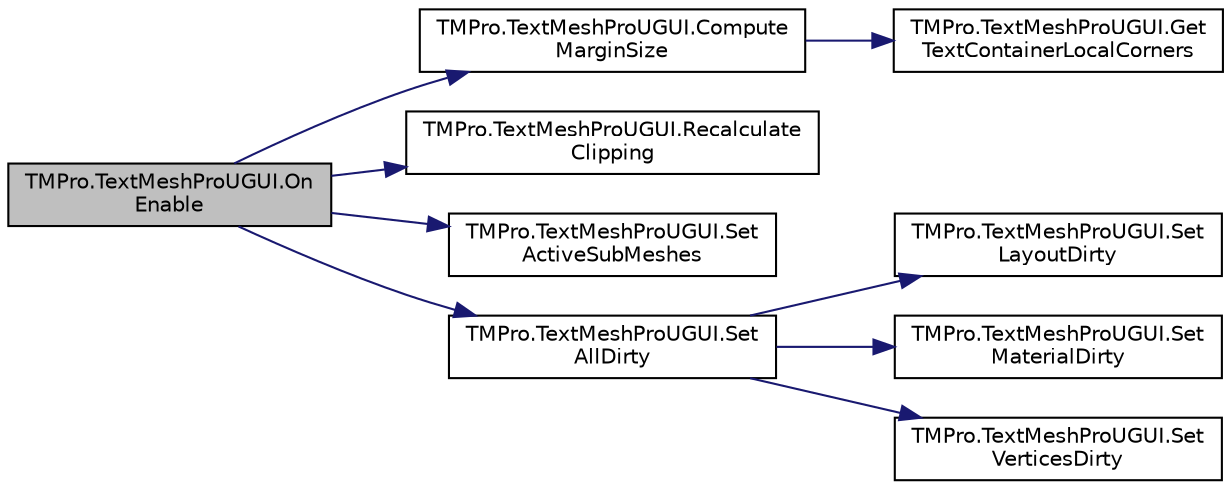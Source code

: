digraph "TMPro.TextMeshProUGUI.OnEnable"
{
 // LATEX_PDF_SIZE
  edge [fontname="Helvetica",fontsize="10",labelfontname="Helvetica",labelfontsize="10"];
  node [fontname="Helvetica",fontsize="10",shape=record];
  rankdir="LR";
  Node1 [label="TMPro.TextMeshProUGUI.On\lEnable",height=0.2,width=0.4,color="black", fillcolor="grey75", style="filled", fontcolor="black",tooltip=" "];
  Node1 -> Node2 [color="midnightblue",fontsize="10",style="solid",fontname="Helvetica"];
  Node2 [label="TMPro.TextMeshProUGUI.Compute\lMarginSize",height=0.2,width=0.4,color="black", fillcolor="white", style="filled",URL="$class_t_m_pro_1_1_text_mesh_pro_u_g_u_i.html#a585823ae58e0b54f1497ced737567a03",tooltip="Update the margin width and height"];
  Node2 -> Node3 [color="midnightblue",fontsize="10",style="solid",fontname="Helvetica"];
  Node3 [label="TMPro.TextMeshProUGUI.Get\lTextContainerLocalCorners",height=0.2,width=0.4,color="black", fillcolor="white", style="filled",URL="$class_t_m_pro_1_1_text_mesh_pro_u_g_u_i.html#a9061f9387fbed4095b88a7ad98a9bf90",tooltip="Method to return the local corners of the Text Container or RectTransform."];
  Node1 -> Node4 [color="midnightblue",fontsize="10",style="solid",fontname="Helvetica"];
  Node4 [label="TMPro.TextMeshProUGUI.Recalculate\lClipping",height=0.2,width=0.4,color="black", fillcolor="white", style="filled",URL="$class_t_m_pro_1_1_text_mesh_pro_u_g_u_i.html#ada791339448a5b531f1bf276108b2b8c",tooltip="Method called when the state of a parent changes."];
  Node1 -> Node5 [color="midnightblue",fontsize="10",style="solid",fontname="Helvetica"];
  Node5 [label="TMPro.TextMeshProUGUI.Set\lActiveSubMeshes",height=0.2,width=0.4,color="black", fillcolor="white", style="filled",URL="$class_t_m_pro_1_1_text_mesh_pro_u_g_u_i.html#a955de616cf76ff0886112394b6289d85",tooltip="Method to Enable or Disable child SubMesh objects."];
  Node1 -> Node6 [color="midnightblue",fontsize="10",style="solid",fontname="Helvetica"];
  Node6 [label="TMPro.TextMeshProUGUI.Set\lAllDirty",height=0.2,width=0.4,color="black", fillcolor="white", style="filled",URL="$class_t_m_pro_1_1_text_mesh_pro_u_g_u_i.html#a749eb1a6e9aa2f277b07a01f14483cc3",tooltip=" "];
  Node6 -> Node7 [color="midnightblue",fontsize="10",style="solid",fontname="Helvetica"];
  Node7 [label="TMPro.TextMeshProUGUI.Set\lLayoutDirty",height=0.2,width=0.4,color="black", fillcolor="white", style="filled",URL="$class_t_m_pro_1_1_text_mesh_pro_u_g_u_i.html#a662b65a09b65317f716297d4377e27a7",tooltip=" "];
  Node6 -> Node8 [color="midnightblue",fontsize="10",style="solid",fontname="Helvetica"];
  Node8 [label="TMPro.TextMeshProUGUI.Set\lMaterialDirty",height=0.2,width=0.4,color="black", fillcolor="white", style="filled",URL="$class_t_m_pro_1_1_text_mesh_pro_u_g_u_i.html#af75e3f762ed8c445cc4ad100903b5cf1",tooltip=" "];
  Node6 -> Node9 [color="midnightblue",fontsize="10",style="solid",fontname="Helvetica"];
  Node9 [label="TMPro.TextMeshProUGUI.Set\lVerticesDirty",height=0.2,width=0.4,color="black", fillcolor="white", style="filled",URL="$class_t_m_pro_1_1_text_mesh_pro_u_g_u_i.html#acc18f45edf09f79d04d6a9e461633d7c",tooltip=" "];
}
